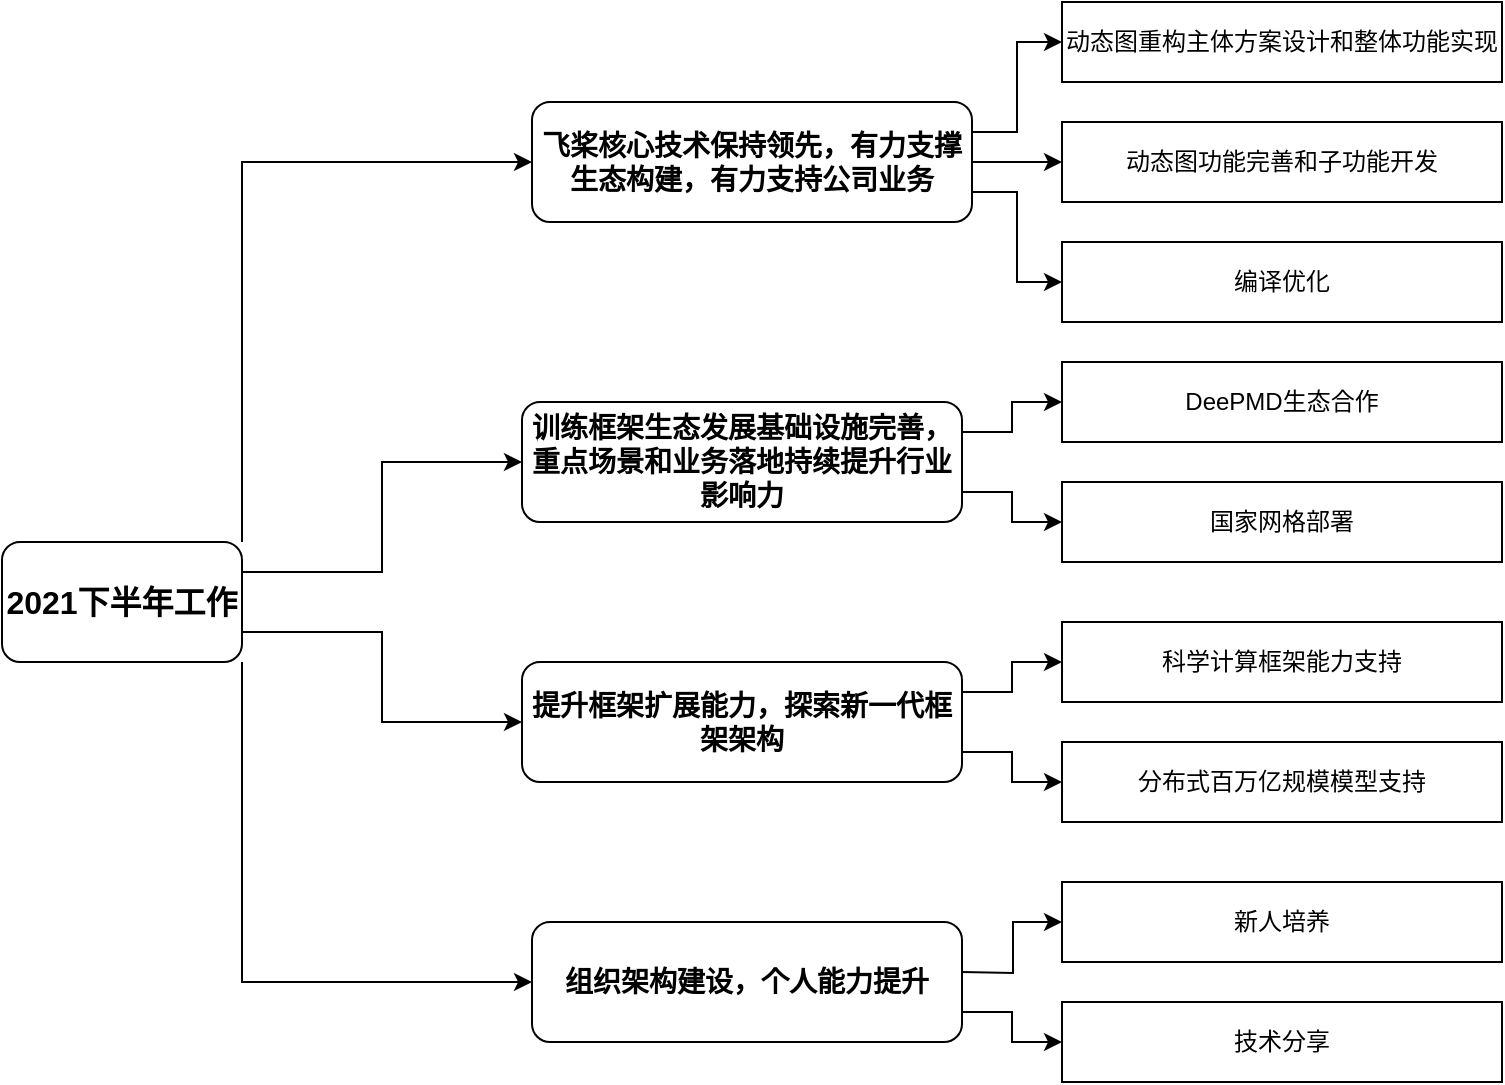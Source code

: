 <mxfile version="16.2.4" type="github">
  <diagram name="Page-1" id="82e54ff1-d628-8f03-85c4-9753963a91cd">
    <mxGraphModel dx="2946" dy="1186" grid="1" gridSize="10" guides="1" tooltips="1" connect="1" arrows="1" fold="1" page="1" pageScale="1" pageWidth="1100" pageHeight="850" background="none" math="0" shadow="0">
      <root>
        <mxCell id="0" />
        <mxCell id="1" parent="0" />
        <mxCell id="D8_jtYNJ-oi5tHmmAvt4-21" style="edgeStyle=orthogonalEdgeStyle;rounded=0;orthogonalLoop=1;jettySize=auto;html=1;exitX=1;exitY=0;exitDx=0;exitDy=0;entryX=0;entryY=0.5;entryDx=0;entryDy=0;fontColor=#000000;" edge="1" parent="1" source="D8_jtYNJ-oi5tHmmAvt4-4" target="D8_jtYNJ-oi5tHmmAvt4-5">
          <mxGeometry relative="1" as="geometry" />
        </mxCell>
        <mxCell id="D8_jtYNJ-oi5tHmmAvt4-22" style="edgeStyle=orthogonalEdgeStyle;rounded=0;orthogonalLoop=1;jettySize=auto;html=1;exitX=1;exitY=0.25;exitDx=0;exitDy=0;entryX=0;entryY=0.5;entryDx=0;entryDy=0;fontColor=#000000;" edge="1" parent="1" source="D8_jtYNJ-oi5tHmmAvt4-4" target="D8_jtYNJ-oi5tHmmAvt4-6">
          <mxGeometry relative="1" as="geometry" />
        </mxCell>
        <mxCell id="D8_jtYNJ-oi5tHmmAvt4-23" style="edgeStyle=orthogonalEdgeStyle;rounded=0;orthogonalLoop=1;jettySize=auto;html=1;exitX=1;exitY=0.75;exitDx=0;exitDy=0;entryX=0;entryY=0.5;entryDx=0;entryDy=0;fontColor=#000000;" edge="1" parent="1" source="D8_jtYNJ-oi5tHmmAvt4-4" target="D8_jtYNJ-oi5tHmmAvt4-7">
          <mxGeometry relative="1" as="geometry" />
        </mxCell>
        <mxCell id="D8_jtYNJ-oi5tHmmAvt4-24" style="edgeStyle=orthogonalEdgeStyle;rounded=0;orthogonalLoop=1;jettySize=auto;html=1;exitX=1;exitY=1;exitDx=0;exitDy=0;entryX=0;entryY=0.5;entryDx=0;entryDy=0;fontColor=#000000;" edge="1" parent="1" source="D8_jtYNJ-oi5tHmmAvt4-4" target="D8_jtYNJ-oi5tHmmAvt4-8">
          <mxGeometry relative="1" as="geometry" />
        </mxCell>
        <mxCell id="D8_jtYNJ-oi5tHmmAvt4-4" value="&lt;b&gt;&lt;font style=&quot;font-size: 16px&quot;&gt;2021下半年工作&lt;/font&gt;&lt;/b&gt;" style="rounded=1;whiteSpace=wrap;html=1;" vertex="1" parent="1">
          <mxGeometry x="60" y="400" width="120" height="60" as="geometry" />
        </mxCell>
        <mxCell id="D8_jtYNJ-oi5tHmmAvt4-26" style="edgeStyle=orthogonalEdgeStyle;rounded=0;orthogonalLoop=1;jettySize=auto;html=1;exitX=1;exitY=0.5;exitDx=0;exitDy=0;entryX=0;entryY=0.5;entryDx=0;entryDy=0;fontColor=#000000;" edge="1" parent="1" source="D8_jtYNJ-oi5tHmmAvt4-5" target="D8_jtYNJ-oi5tHmmAvt4-12">
          <mxGeometry relative="1" as="geometry" />
        </mxCell>
        <mxCell id="D8_jtYNJ-oi5tHmmAvt4-34" style="edgeStyle=orthogonalEdgeStyle;rounded=0;orthogonalLoop=1;jettySize=auto;html=1;exitX=1;exitY=0.25;exitDx=0;exitDy=0;entryX=0;entryY=0.5;entryDx=0;entryDy=0;fontSize=16;fontColor=#000000;" edge="1" parent="1" source="D8_jtYNJ-oi5tHmmAvt4-5" target="D8_jtYNJ-oi5tHmmAvt4-16">
          <mxGeometry relative="1" as="geometry" />
        </mxCell>
        <mxCell id="D8_jtYNJ-oi5tHmmAvt4-35" style="edgeStyle=orthogonalEdgeStyle;rounded=0;orthogonalLoop=1;jettySize=auto;html=1;exitX=1;exitY=0.75;exitDx=0;exitDy=0;entryX=0;entryY=0.5;entryDx=0;entryDy=0;fontSize=16;fontColor=#000000;" edge="1" parent="1" source="D8_jtYNJ-oi5tHmmAvt4-5" target="D8_jtYNJ-oi5tHmmAvt4-15">
          <mxGeometry relative="1" as="geometry" />
        </mxCell>
        <mxCell id="D8_jtYNJ-oi5tHmmAvt4-5" value="&lt;span style=&quot;font-family: , &amp;#34;helvetica neue&amp;#34; , , &amp;#34;pingfang sc&amp;#34; , &amp;#34;microsoft yahei&amp;#34; , &amp;#34;stxihei&amp;#34; , &amp;#34;arial&amp;#34; , &amp;#34;helvetica&amp;#34; , sans-serif ; font-size: 14px ; font-weight: 700 ; background-color: rgb(255 , 255 , 255)&quot;&gt;飞桨核心技术保持领先，有力支撑生态构建，有力支持公司业务&lt;/span&gt;" style="rounded=1;whiteSpace=wrap;html=1;" vertex="1" parent="1">
          <mxGeometry x="325" y="180" width="220" height="60" as="geometry" />
        </mxCell>
        <mxCell id="D8_jtYNJ-oi5tHmmAvt4-28" style="edgeStyle=orthogonalEdgeStyle;rounded=0;orthogonalLoop=1;jettySize=auto;html=1;exitX=1;exitY=0.25;exitDx=0;exitDy=0;entryX=0;entryY=0.5;entryDx=0;entryDy=0;fontColor=#000000;" edge="1" parent="1" source="D8_jtYNJ-oi5tHmmAvt4-6" target="D8_jtYNJ-oi5tHmmAvt4-13">
          <mxGeometry relative="1" as="geometry" />
        </mxCell>
        <mxCell id="D8_jtYNJ-oi5tHmmAvt4-29" style="edgeStyle=orthogonalEdgeStyle;rounded=0;orthogonalLoop=1;jettySize=auto;html=1;exitX=1;exitY=0.75;exitDx=0;exitDy=0;entryX=0;entryY=0.5;entryDx=0;entryDy=0;fontColor=#000000;" edge="1" parent="1" source="D8_jtYNJ-oi5tHmmAvt4-6" target="D8_jtYNJ-oi5tHmmAvt4-14">
          <mxGeometry relative="1" as="geometry" />
        </mxCell>
        <mxCell id="D8_jtYNJ-oi5tHmmAvt4-6" value="&lt;span style=&quot;font-size: 14px ; font-weight: 700 ; background-color: rgb(255 , 255 , 255)&quot;&gt;训练框架生态发展基础设施完善，重点场景和业务落地持续提升行业影响力&lt;/span&gt;" style="rounded=1;whiteSpace=wrap;html=1;" vertex="1" parent="1">
          <mxGeometry x="320" y="330" width="220" height="60" as="geometry" />
        </mxCell>
        <mxCell id="D8_jtYNJ-oi5tHmmAvt4-30" style="edgeStyle=orthogonalEdgeStyle;rounded=0;orthogonalLoop=1;jettySize=auto;html=1;exitX=1;exitY=0.25;exitDx=0;exitDy=0;entryX=0;entryY=0.5;entryDx=0;entryDy=0;fontColor=#000000;" edge="1" parent="1" source="D8_jtYNJ-oi5tHmmAvt4-7" target="D8_jtYNJ-oi5tHmmAvt4-17">
          <mxGeometry relative="1" as="geometry" />
        </mxCell>
        <mxCell id="D8_jtYNJ-oi5tHmmAvt4-31" style="edgeStyle=orthogonalEdgeStyle;rounded=0;orthogonalLoop=1;jettySize=auto;html=1;exitX=1;exitY=0.75;exitDx=0;exitDy=0;entryX=0;entryY=0.5;entryDx=0;entryDy=0;fontColor=#000000;" edge="1" parent="1" source="D8_jtYNJ-oi5tHmmAvt4-7" target="D8_jtYNJ-oi5tHmmAvt4-18">
          <mxGeometry relative="1" as="geometry" />
        </mxCell>
        <mxCell id="D8_jtYNJ-oi5tHmmAvt4-7" value="&lt;span style=&quot;font-size: 14px ; font-weight: 700 ; background-color: rgb(255 , 255 , 255)&quot;&gt;提升框架扩展能力，探索新一代框架架构&lt;/span&gt;" style="rounded=1;whiteSpace=wrap;html=1;" vertex="1" parent="1">
          <mxGeometry x="320" y="460" width="220" height="60" as="geometry" />
        </mxCell>
        <mxCell id="D8_jtYNJ-oi5tHmmAvt4-32" style="edgeStyle=orthogonalEdgeStyle;rounded=0;orthogonalLoop=1;jettySize=auto;html=1;entryX=0;entryY=0.5;entryDx=0;entryDy=0;fontColor=#000000;" edge="1" parent="1" target="D8_jtYNJ-oi5tHmmAvt4-19">
          <mxGeometry relative="1" as="geometry">
            <mxPoint x="540" y="615" as="sourcePoint" />
          </mxGeometry>
        </mxCell>
        <mxCell id="D8_jtYNJ-oi5tHmmAvt4-33" style="edgeStyle=orthogonalEdgeStyle;rounded=0;orthogonalLoop=1;jettySize=auto;html=1;exitX=1;exitY=0.75;exitDx=0;exitDy=0;entryX=0;entryY=0.5;entryDx=0;entryDy=0;fontColor=#000000;" edge="1" parent="1" source="D8_jtYNJ-oi5tHmmAvt4-8" target="D8_jtYNJ-oi5tHmmAvt4-20">
          <mxGeometry relative="1" as="geometry" />
        </mxCell>
        <mxCell id="D8_jtYNJ-oi5tHmmAvt4-8" value="&lt;span style=&quot;font-size: 14px ; font-weight: 700 ; background-color: rgb(255 , 255 , 255)&quot;&gt;组织架构建设，个人能力提升&lt;/span&gt;" style="rounded=1;whiteSpace=wrap;html=1;" vertex="1" parent="1">
          <mxGeometry x="325" y="590" width="215" height="60" as="geometry" />
        </mxCell>
        <mxCell id="D8_jtYNJ-oi5tHmmAvt4-12" value="动态图功能完善和子功能开发" style="rounded=0;whiteSpace=wrap;html=1;fontColor=#000000;" vertex="1" parent="1">
          <mxGeometry x="590" y="190" width="220" height="40" as="geometry" />
        </mxCell>
        <mxCell id="D8_jtYNJ-oi5tHmmAvt4-13" value="DeePMD生态合作" style="rounded=0;whiteSpace=wrap;html=1;fontColor=#000000;" vertex="1" parent="1">
          <mxGeometry x="590" y="310" width="220" height="40" as="geometry" />
        </mxCell>
        <mxCell id="D8_jtYNJ-oi5tHmmAvt4-14" value="国家网格部署" style="rounded=0;whiteSpace=wrap;html=1;fontColor=#000000;" vertex="1" parent="1">
          <mxGeometry x="590" y="370" width="220" height="40" as="geometry" />
        </mxCell>
        <mxCell id="D8_jtYNJ-oi5tHmmAvt4-15" value="编译优化" style="rounded=0;whiteSpace=wrap;html=1;fontColor=#000000;" vertex="1" parent="1">
          <mxGeometry x="590" y="250" width="220" height="40" as="geometry" />
        </mxCell>
        <mxCell id="D8_jtYNJ-oi5tHmmAvt4-16" value="动态图重构主体方案设计和整体功能实现" style="rounded=0;whiteSpace=wrap;html=1;fontColor=#000000;" vertex="1" parent="1">
          <mxGeometry x="590" y="130" width="220" height="40" as="geometry" />
        </mxCell>
        <mxCell id="D8_jtYNJ-oi5tHmmAvt4-17" value="科学计算框架能力支持" style="rounded=0;whiteSpace=wrap;html=1;fontColor=#000000;" vertex="1" parent="1">
          <mxGeometry x="590" y="440" width="220" height="40" as="geometry" />
        </mxCell>
        <mxCell id="D8_jtYNJ-oi5tHmmAvt4-18" value="分布式百万亿规模模型支持" style="rounded=0;whiteSpace=wrap;html=1;fontColor=#000000;" vertex="1" parent="1">
          <mxGeometry x="590" y="500" width="220" height="40" as="geometry" />
        </mxCell>
        <mxCell id="D8_jtYNJ-oi5tHmmAvt4-19" value="新人培养" style="rounded=0;whiteSpace=wrap;html=1;fontColor=#000000;" vertex="1" parent="1">
          <mxGeometry x="590" y="570" width="220" height="40" as="geometry" />
        </mxCell>
        <mxCell id="D8_jtYNJ-oi5tHmmAvt4-20" value="技术分享" style="rounded=0;whiteSpace=wrap;html=1;fontColor=#000000;" vertex="1" parent="1">
          <mxGeometry x="590" y="630" width="220" height="40" as="geometry" />
        </mxCell>
      </root>
    </mxGraphModel>
  </diagram>
</mxfile>
